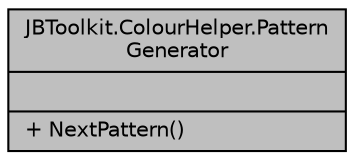 digraph "JBToolkit.ColourHelper.PatternGenerator"
{
 // LATEX_PDF_SIZE
  edge [fontname="Helvetica",fontsize="10",labelfontname="Helvetica",labelfontsize="10"];
  node [fontname="Helvetica",fontsize="10",shape=record];
  Node1 [label="{JBToolkit.ColourHelper.Pattern\lGenerator\n||+ NextPattern()\l}",height=0.2,width=0.4,color="black", fillcolor="grey75", style="filled", fontcolor="black",tooltip=" "];
}
